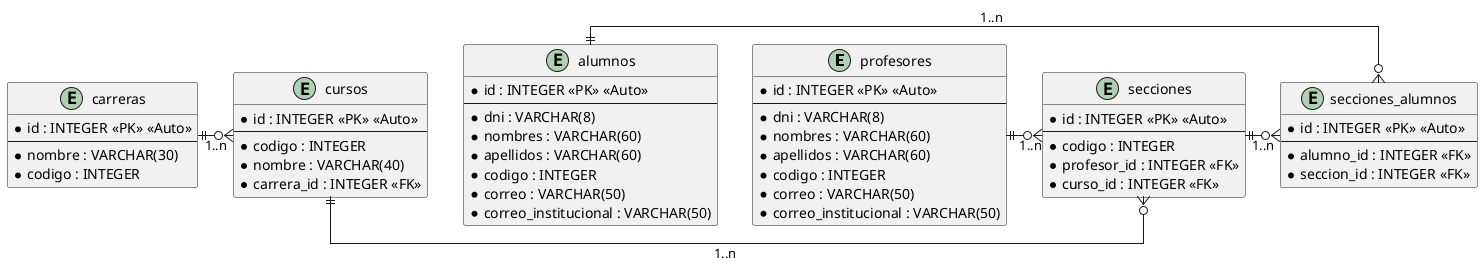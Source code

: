 @startuml
' Enable ER diagram notation
skinparam linetype ortho

entity profesores {
  * id : INTEGER <<PK>> <<Auto>>
  --
  * dni : VARCHAR(8)
  * nombres : VARCHAR(60)
  * apellidos : VARCHAR(60)
  * codigo : INTEGER
  * correo : VARCHAR(50)
  * correo_institucional : VARCHAR(50)
}

entity carreras {
  * id : INTEGER <<PK>> <<Auto>>
  --
  * nombre : VARCHAR(30)
  * codigo : INTEGER
}

entity cursos {
  * id : INTEGER <<PK>> <<Auto>>
  --
  * codigo : INTEGER
  * nombre : VARCHAR(40)
  * carrera_id : INTEGER <<FK>>
}

entity secciones {
  * id : INTEGER <<PK>> <<Auto>>
  --
  * codigo : INTEGER
  * profesor_id : INTEGER <<FK>>
  * curso_id : INTEGER <<FK>>
}

entity alumnos {
  * id : INTEGER <<PK>> <<Auto>>
  --
  * dni : VARCHAR(8)
  * nombres : VARCHAR(60)
  * apellidos : VARCHAR(60)
  * codigo : INTEGER
  * correo : VARCHAR(50)
  * correo_institucional : VARCHAR(50)
}

entity secciones_alumnos {
  * id : INTEGER <<PK>> <<Auto>>
  --
  * alumno_id : INTEGER <<FK>>
  * seccion_id : INTEGER <<FK>>
}

' Relationships
carreras ||-o{ cursos : "1..n"
cursos ||-o{ secciones : "1..n"
profesores ||-o{ secciones : "1..n"
secciones ||-o{ secciones_alumnos : "1..n"
alumnos ||-o{ secciones_alumnos : "1..n"
@enduml